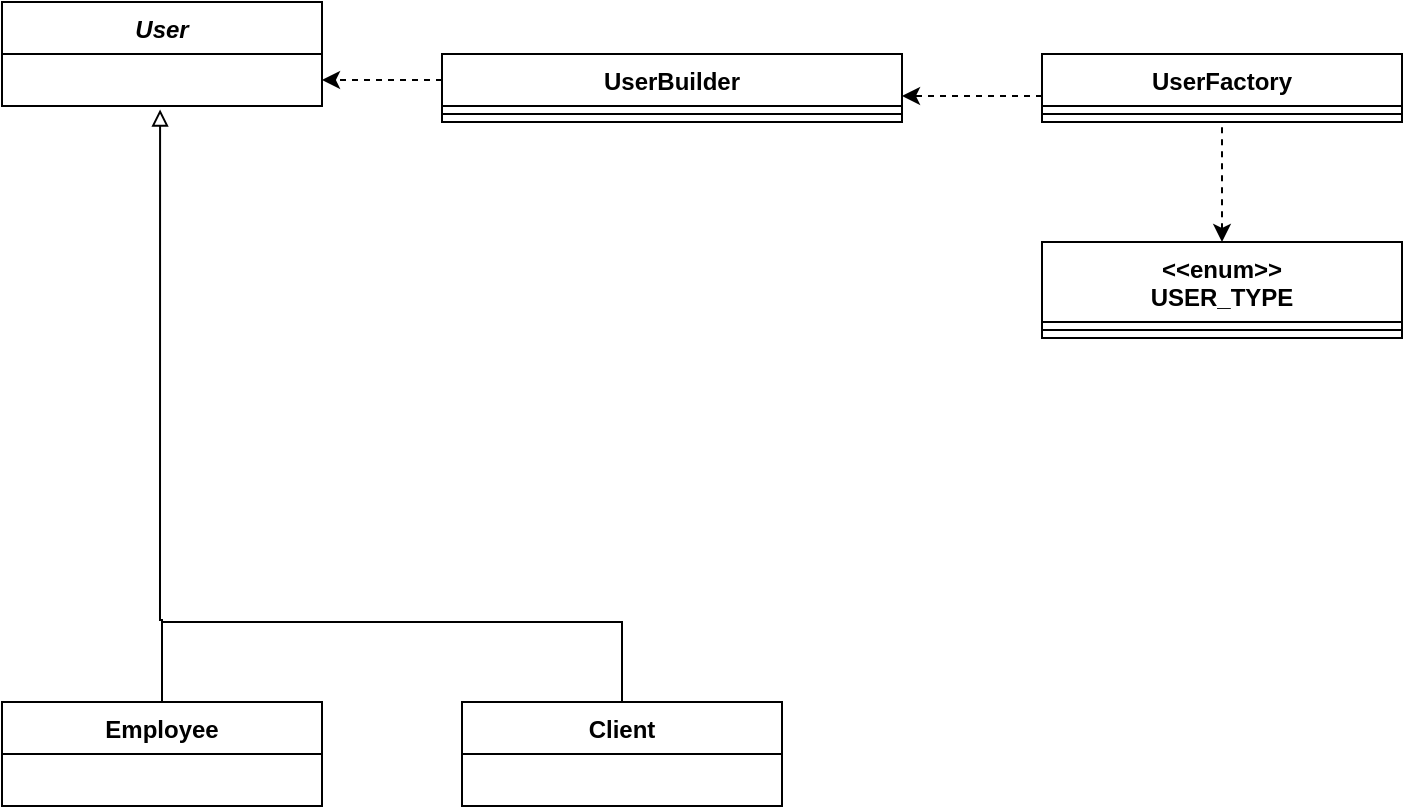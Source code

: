 <mxfile version="14.6.13" type="github">
  <diagram id="7JtARlBv7itgWGIjmpzo" name="Page-1">
    <mxGraphModel dx="658" dy="787" grid="1" gridSize="10" guides="1" tooltips="1" connect="1" arrows="1" fold="1" page="1" pageScale="1" pageWidth="850" pageHeight="1100" math="0" shadow="0">
      <root>
        <mxCell id="0" />
        <mxCell id="1" parent="0" />
        <mxCell id="CUUQq9G3v90n7fBV2zaQ-1" value="User" style="swimlane;fontStyle=3;align=center;verticalAlign=top;childLayout=stackLayout;horizontal=1;startSize=26;horizontalStack=0;resizeParent=1;resizeParentMax=0;resizeLast=0;collapsible=1;marginBottom=0;" vertex="1" parent="1">
          <mxGeometry x="90" y="240" width="160" height="52" as="geometry" />
        </mxCell>
        <mxCell id="CUUQq9G3v90n7fBV2zaQ-12" value="UserFactory" style="swimlane;fontStyle=1;align=center;verticalAlign=top;childLayout=stackLayout;horizontal=1;startSize=26;horizontalStack=0;resizeParent=1;resizeParentMax=0;resizeLast=0;collapsible=1;marginBottom=0;" vertex="1" parent="1">
          <mxGeometry x="610" y="266" width="180" height="34" as="geometry" />
        </mxCell>
        <mxCell id="CUUQq9G3v90n7fBV2zaQ-13" value="" style="line;strokeWidth=1;fillColor=none;align=left;verticalAlign=middle;spacingTop=-1;spacingLeft=3;spacingRight=3;rotatable=0;labelPosition=right;points=[];portConstraint=eastwest;" vertex="1" parent="CUUQq9G3v90n7fBV2zaQ-12">
          <mxGeometry y="26" width="180" height="8" as="geometry" />
        </mxCell>
        <mxCell id="CUUQq9G3v90n7fBV2zaQ-15" style="edgeStyle=orthogonalEdgeStyle;rounded=0;orthogonalLoop=1;jettySize=auto;html=1;exitX=0.5;exitY=0;exitDx=0;exitDy=0;endArrow=none;endFill=0;" edge="1" parent="1" source="CUUQq9G3v90n7fBV2zaQ-16">
          <mxGeometry relative="1" as="geometry">
            <mxPoint x="170" y="550" as="targetPoint" />
            <Array as="points">
              <mxPoint x="400" y="550" />
            </Array>
          </mxGeometry>
        </mxCell>
        <mxCell id="CUUQq9G3v90n7fBV2zaQ-16" value="Client" style="swimlane;fontStyle=1;align=center;verticalAlign=top;childLayout=stackLayout;horizontal=1;startSize=26;horizontalStack=0;resizeParent=1;resizeParentMax=0;resizeLast=0;collapsible=1;marginBottom=0;" vertex="1" parent="1">
          <mxGeometry x="320" y="590" width="160" height="52" as="geometry" />
        </mxCell>
        <mxCell id="CUUQq9G3v90n7fBV2zaQ-21" style="edgeStyle=orthogonalEdgeStyle;rounded=0;orthogonalLoop=1;jettySize=auto;html=1;exitX=0.5;exitY=0;exitDx=0;exitDy=0;entryX=0.494;entryY=1.066;entryDx=0;entryDy=0;entryPerimeter=0;endArrow=block;endFill=0;" edge="1" parent="1" source="CUUQq9G3v90n7fBV2zaQ-22">
          <mxGeometry relative="1" as="geometry">
            <Array as="points">
              <mxPoint x="170" y="549" />
              <mxPoint x="169" y="510" />
            </Array>
            <mxPoint x="169.04" y="293.716" as="targetPoint" />
          </mxGeometry>
        </mxCell>
        <mxCell id="CUUQq9G3v90n7fBV2zaQ-22" value="Employee" style="swimlane;fontStyle=1;align=center;verticalAlign=top;childLayout=stackLayout;horizontal=1;startSize=26;horizontalStack=0;resizeParent=1;resizeParentMax=0;resizeLast=0;collapsible=1;marginBottom=0;" vertex="1" parent="1">
          <mxGeometry x="90" y="590" width="160" height="52" as="geometry" />
        </mxCell>
        <mxCell id="CUUQq9G3v90n7fBV2zaQ-30" value="UserBuilder" style="swimlane;fontStyle=1;align=center;verticalAlign=top;childLayout=stackLayout;horizontal=1;startSize=26;horizontalStack=0;resizeParent=1;resizeParentMax=0;resizeLast=0;collapsible=1;marginBottom=0;" vertex="1" parent="1">
          <mxGeometry x="310" y="266" width="230" height="34" as="geometry" />
        </mxCell>
        <mxCell id="CUUQq9G3v90n7fBV2zaQ-31" value="" style="line;strokeWidth=1;fillColor=none;align=left;verticalAlign=middle;spacingTop=-1;spacingLeft=3;spacingRight=3;rotatable=0;labelPosition=right;points=[];portConstraint=eastwest;" vertex="1" parent="CUUQq9G3v90n7fBV2zaQ-30">
          <mxGeometry y="26" width="230" height="8" as="geometry" />
        </mxCell>
        <mxCell id="CUUQq9G3v90n7fBV2zaQ-35" style="edgeStyle=orthogonalEdgeStyle;rounded=0;orthogonalLoop=1;jettySize=auto;html=1;exitX=0;exitY=0.5;exitDx=0;exitDy=0;entryX=1;entryY=0.5;entryDx=0;entryDy=0;dashed=1;" edge="1" parent="1">
          <mxGeometry relative="1" as="geometry">
            <mxPoint x="610" y="287" as="sourcePoint" />
            <mxPoint x="540" y="287" as="targetPoint" />
          </mxGeometry>
        </mxCell>
        <mxCell id="CUUQq9G3v90n7fBV2zaQ-36" style="edgeStyle=orthogonalEdgeStyle;rounded=0;orthogonalLoop=1;jettySize=auto;html=1;endArrow=classic;endFill=1;entryX=1;entryY=0.5;entryDx=0;entryDy=0;dashed=1;" edge="1" parent="1">
          <mxGeometry relative="1" as="geometry">
            <mxPoint x="310" y="279" as="sourcePoint" />
            <mxPoint x="250" y="279" as="targetPoint" />
            <Array as="points">
              <mxPoint x="307" y="279" />
              <mxPoint x="307" y="279" />
            </Array>
          </mxGeometry>
        </mxCell>
        <mxCell id="CUUQq9G3v90n7fBV2zaQ-37" style="edgeStyle=orthogonalEdgeStyle;rounded=0;orthogonalLoop=1;jettySize=auto;html=1;exitX=0.5;exitY=0;exitDx=0;exitDy=0;entryX=0.5;entryY=1;entryDx=0;entryDy=0;dashed=1;endArrow=none;endFill=0;startArrow=classic;startFill=1;" edge="1" parent="1" source="CUUQq9G3v90n7fBV2zaQ-38" target="CUUQq9G3v90n7fBV2zaQ-12">
          <mxGeometry relative="1" as="geometry">
            <mxPoint x="699.64" y="299.116" as="targetPoint" />
          </mxGeometry>
        </mxCell>
        <mxCell id="CUUQq9G3v90n7fBV2zaQ-38" value="&lt;&lt;enum&gt;&gt;&#xa;USER_TYPE" style="swimlane;fontStyle=1;align=center;verticalAlign=top;childLayout=stackLayout;horizontal=1;startSize=40;horizontalStack=0;resizeParent=1;resizeParentMax=0;resizeLast=0;collapsible=1;marginBottom=0;" vertex="1" parent="1">
          <mxGeometry x="610" y="360" width="180" height="48" as="geometry" />
        </mxCell>
        <mxCell id="CUUQq9G3v90n7fBV2zaQ-39" value="" style="line;strokeWidth=1;fillColor=none;align=left;verticalAlign=middle;spacingTop=-1;spacingLeft=3;spacingRight=3;rotatable=0;labelPosition=right;points=[];portConstraint=eastwest;" vertex="1" parent="CUUQq9G3v90n7fBV2zaQ-38">
          <mxGeometry y="40" width="180" height="8" as="geometry" />
        </mxCell>
      </root>
    </mxGraphModel>
  </diagram>
</mxfile>
